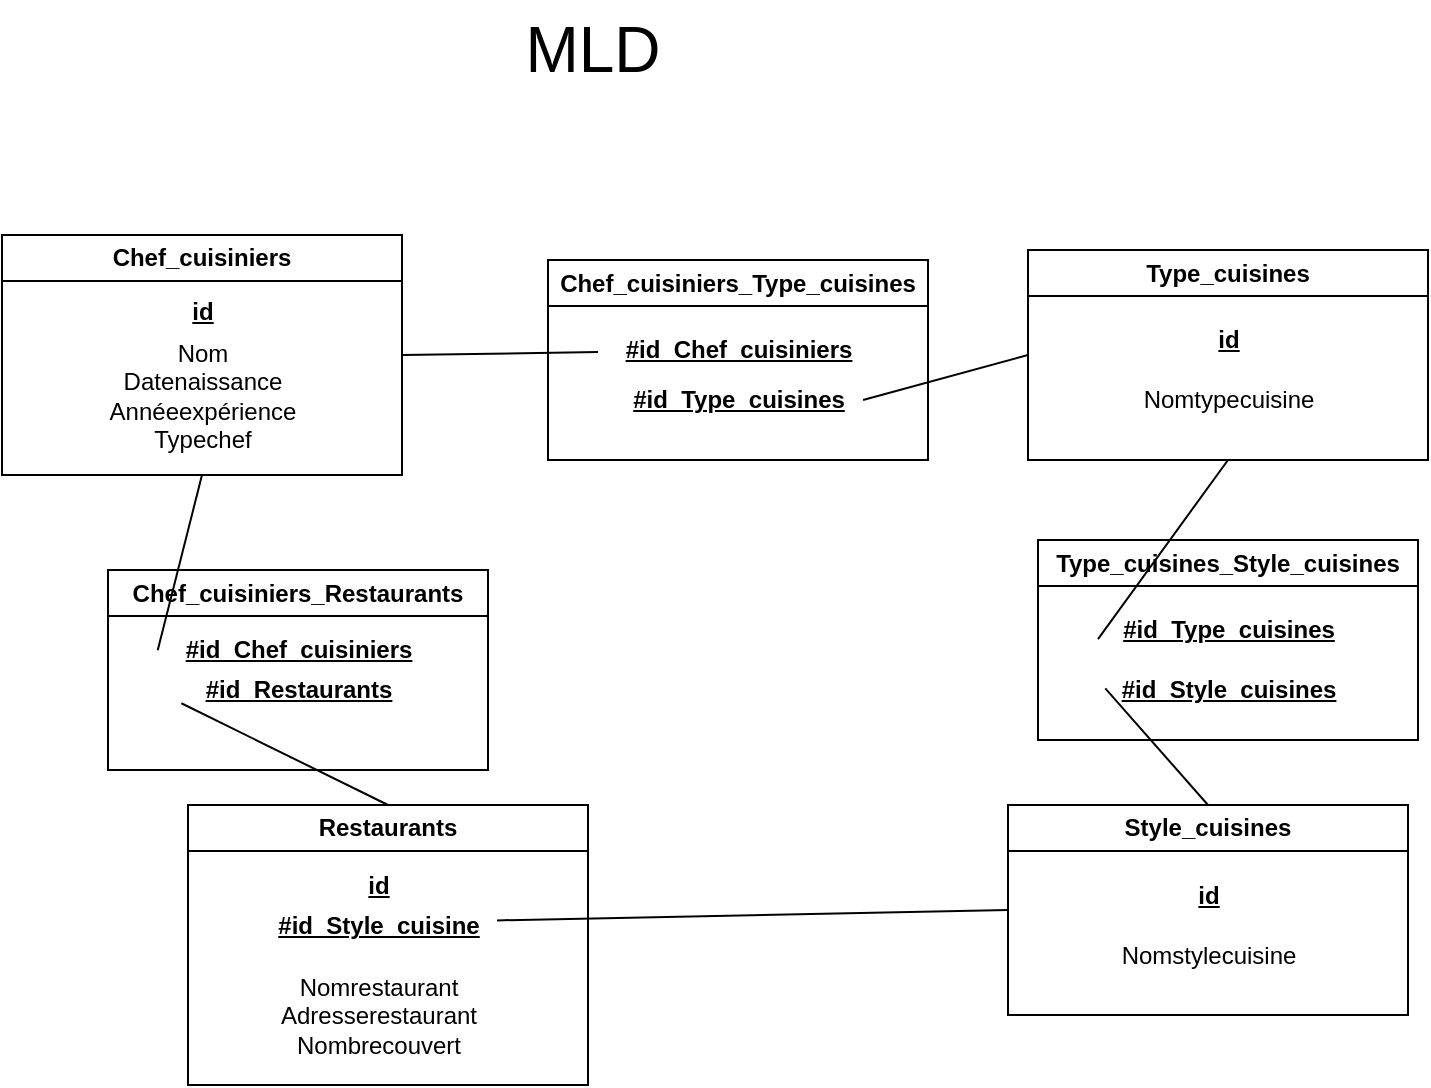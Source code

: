 <mxfile version="26.1.1">
  <diagram name="Page-1" id="q0A9ikqKJdquw8Hac-C8">
    <mxGraphModel dx="1221" dy="1992" grid="1" gridSize="10" guides="1" tooltips="1" connect="1" arrows="1" fold="1" page="1" pageScale="1" pageWidth="827" pageHeight="1169" math="0" shadow="0">
      <root>
        <mxCell id="0" />
        <mxCell id="1" parent="0" />
        <mxCell id="JstbfSH8RtNPnBw-VqSM-1" value="&lt;font style=&quot;font-size: 32px;&quot;&gt;MLD&lt;/font&gt;" style="text;html=1;align=center;verticalAlign=middle;resizable=0;points=[];autosize=1;strokeColor=none;fillColor=none;" vertex="1" parent="1">
          <mxGeometry x="350" y="-40" width="90" height="50" as="geometry" />
        </mxCell>
        <mxCell id="JstbfSH8RtNPnBw-VqSM-2" value="Chef_cuisiniers" style="swimlane;whiteSpace=wrap;html=1;" vertex="1" parent="1">
          <mxGeometry x="100" y="77.5" width="200" height="120" as="geometry" />
        </mxCell>
        <mxCell id="JstbfSH8RtNPnBw-VqSM-3" value="&lt;b&gt;&lt;u&gt;id&lt;/u&gt;&lt;/b&gt;&lt;div&gt;&lt;b&gt;&lt;u&gt;&lt;br&gt;&lt;/u&gt;&lt;/b&gt;&lt;/div&gt;" style="text;html=1;align=center;verticalAlign=middle;resizable=0;points=[];autosize=1;strokeColor=none;fillColor=none;" vertex="1" parent="JstbfSH8RtNPnBw-VqSM-2">
          <mxGeometry x="85" y="25" width="30" height="40" as="geometry" />
        </mxCell>
        <mxCell id="JstbfSH8RtNPnBw-VqSM-4" value="Nom&lt;div&gt;Datenaissance&lt;/div&gt;&lt;div&gt;Annéeexpérience&lt;/div&gt;&lt;div&gt;Typechef&lt;/div&gt;" style="text;html=1;align=center;verticalAlign=middle;resizable=0;points=[];autosize=1;strokeColor=none;fillColor=none;" vertex="1" parent="JstbfSH8RtNPnBw-VqSM-2">
          <mxGeometry x="40" y="45" width="120" height="70" as="geometry" />
        </mxCell>
        <mxCell id="JstbfSH8RtNPnBw-VqSM-5" value="Style_cuisines" style="swimlane;whiteSpace=wrap;html=1;" vertex="1" parent="1">
          <mxGeometry x="603" y="362.5" width="200" height="105" as="geometry" />
        </mxCell>
        <mxCell id="JstbfSH8RtNPnBw-VqSM-6" value="&lt;b&gt;&lt;u&gt;id&lt;/u&gt;&lt;/b&gt;" style="text;html=1;align=center;verticalAlign=middle;resizable=0;points=[];autosize=1;strokeColor=none;fillColor=none;" vertex="1" parent="JstbfSH8RtNPnBw-VqSM-5">
          <mxGeometry x="85" y="30" width="30" height="30" as="geometry" />
        </mxCell>
        <mxCell id="JstbfSH8RtNPnBw-VqSM-7" value="Nomstylecuisine" style="text;html=1;align=center;verticalAlign=middle;resizable=0;points=[];autosize=1;strokeColor=none;fillColor=none;" vertex="1" parent="JstbfSH8RtNPnBw-VqSM-5">
          <mxGeometry x="45" y="60" width="110" height="30" as="geometry" />
        </mxCell>
        <mxCell id="JstbfSH8RtNPnBw-VqSM-8" value="Restaurants" style="swimlane;whiteSpace=wrap;html=1;" vertex="1" parent="1">
          <mxGeometry x="193" y="362.5" width="200" height="140" as="geometry" />
        </mxCell>
        <mxCell id="JstbfSH8RtNPnBw-VqSM-9" value="&lt;div&gt;&lt;b&gt;&lt;u&gt;#id_Style_cuisine&lt;/u&gt;&lt;/b&gt;&lt;/div&gt;" style="text;html=1;align=center;verticalAlign=middle;resizable=0;points=[];autosize=1;strokeColor=none;fillColor=none;" vertex="1" parent="JstbfSH8RtNPnBw-VqSM-8">
          <mxGeometry x="35" y="45" width="120" height="30" as="geometry" />
        </mxCell>
        <mxCell id="JstbfSH8RtNPnBw-VqSM-10" value="Nomrestaurant&lt;div&gt;Adresserestaurant&lt;/div&gt;&lt;div&gt;Nombrecouvert&lt;/div&gt;" style="text;html=1;align=center;verticalAlign=middle;resizable=0;points=[];autosize=1;strokeColor=none;fillColor=none;" vertex="1" parent="JstbfSH8RtNPnBw-VqSM-8">
          <mxGeometry x="35" y="75" width="120" height="60" as="geometry" />
        </mxCell>
        <mxCell id="JstbfSH8RtNPnBw-VqSM-11" value="&lt;b&gt;&lt;u&gt;id&lt;/u&gt;&lt;/b&gt;" style="text;html=1;align=center;verticalAlign=middle;resizable=0;points=[];autosize=1;strokeColor=none;fillColor=none;" vertex="1" parent="JstbfSH8RtNPnBw-VqSM-8">
          <mxGeometry x="80" y="25" width="30" height="30" as="geometry" />
        </mxCell>
        <mxCell id="JstbfSH8RtNPnBw-VqSM-12" value="Type_cuisines" style="swimlane;whiteSpace=wrap;html=1;" vertex="1" parent="1">
          <mxGeometry x="613" y="85" width="200" height="105" as="geometry" />
        </mxCell>
        <mxCell id="JstbfSH8RtNPnBw-VqSM-13" value="&lt;b&gt;&lt;u&gt;id&lt;/u&gt;&lt;/b&gt;" style="text;html=1;align=center;verticalAlign=middle;resizable=0;points=[];autosize=1;strokeColor=none;fillColor=none;" vertex="1" parent="JstbfSH8RtNPnBw-VqSM-12">
          <mxGeometry x="85" y="30" width="30" height="30" as="geometry" />
        </mxCell>
        <mxCell id="JstbfSH8RtNPnBw-VqSM-14" value="Nomtypecuisine" style="text;html=1;align=center;verticalAlign=middle;resizable=0;points=[];autosize=1;strokeColor=none;fillColor=none;" vertex="1" parent="JstbfSH8RtNPnBw-VqSM-12">
          <mxGeometry x="45" y="60" width="110" height="30" as="geometry" />
        </mxCell>
        <mxCell id="JstbfSH8RtNPnBw-VqSM-15" value="Chef_cuisiniers_Type_cuisines" style="swimlane;whiteSpace=wrap;html=1;" vertex="1" parent="1">
          <mxGeometry x="373" y="90" width="190" height="100" as="geometry" />
        </mxCell>
        <mxCell id="JstbfSH8RtNPnBw-VqSM-16" value="&lt;b&gt;&lt;u&gt;#id_Chef_cuisiniers&lt;/u&gt;&lt;/b&gt;" style="text;html=1;align=center;verticalAlign=middle;resizable=0;points=[];autosize=1;strokeColor=none;fillColor=none;" vertex="1" parent="JstbfSH8RtNPnBw-VqSM-15">
          <mxGeometry x="25" y="30" width="140" height="30" as="geometry" />
        </mxCell>
        <mxCell id="JstbfSH8RtNPnBw-VqSM-17" value="&lt;b&gt;&lt;u&gt;#id_Type_cuisines&lt;/u&gt;&lt;/b&gt;" style="text;html=1;align=center;verticalAlign=middle;resizable=0;points=[];autosize=1;strokeColor=none;fillColor=none;" vertex="1" parent="JstbfSH8RtNPnBw-VqSM-15">
          <mxGeometry x="30" y="55" width="130" height="30" as="geometry" />
        </mxCell>
        <mxCell id="JstbfSH8RtNPnBw-VqSM-18" value="" style="endArrow=none;html=1;rounded=0;entryX=1;entryY=0.5;entryDx=0;entryDy=0;" edge="1" parent="1" source="JstbfSH8RtNPnBw-VqSM-16" target="JstbfSH8RtNPnBw-VqSM-2">
          <mxGeometry width="50" height="50" relative="1" as="geometry">
            <mxPoint x="293" y="250" as="sourcePoint" />
            <mxPoint x="343" y="200" as="targetPoint" />
          </mxGeometry>
        </mxCell>
        <mxCell id="JstbfSH8RtNPnBw-VqSM-19" value="" style="endArrow=none;html=1;rounded=0;entryX=0;entryY=0.5;entryDx=0;entryDy=0;exitX=0.981;exitY=0.499;exitDx=0;exitDy=0;exitPerimeter=0;" edge="1" parent="1" source="JstbfSH8RtNPnBw-VqSM-17" target="JstbfSH8RtNPnBw-VqSM-12">
          <mxGeometry width="50" height="50" relative="1" as="geometry">
            <mxPoint x="553" y="260" as="sourcePoint" />
            <mxPoint x="603" y="210" as="targetPoint" />
          </mxGeometry>
        </mxCell>
        <mxCell id="JstbfSH8RtNPnBw-VqSM-20" value="Type_cuisines_Style_cuisines" style="swimlane;whiteSpace=wrap;html=1;" vertex="1" parent="1">
          <mxGeometry x="618" y="230" width="190" height="100" as="geometry" />
        </mxCell>
        <mxCell id="JstbfSH8RtNPnBw-VqSM-21" value="&lt;b&gt;&lt;u&gt;#id_Type_cuisines&lt;/u&gt;&lt;/b&gt;" style="text;html=1;align=center;verticalAlign=middle;resizable=0;points=[];autosize=1;strokeColor=none;fillColor=none;" vertex="1" parent="JstbfSH8RtNPnBw-VqSM-20">
          <mxGeometry x="30" y="30" width="130" height="30" as="geometry" />
        </mxCell>
        <mxCell id="JstbfSH8RtNPnBw-VqSM-22" value="&lt;b&gt;&lt;u&gt;#id_Style_cuisines&lt;/u&gt;&lt;/b&gt;" style="text;html=1;align=center;verticalAlign=middle;resizable=0;points=[];autosize=1;strokeColor=none;fillColor=none;" vertex="1" parent="JstbfSH8RtNPnBw-VqSM-20">
          <mxGeometry x="30" y="60" width="130" height="30" as="geometry" />
        </mxCell>
        <mxCell id="JstbfSH8RtNPnBw-VqSM-23" value="" style="endArrow=none;html=1;rounded=0;entryX=0.5;entryY=1;entryDx=0;entryDy=0;exitX=0;exitY=0.651;exitDx=0;exitDy=0;exitPerimeter=0;" edge="1" parent="1" source="JstbfSH8RtNPnBw-VqSM-21" target="JstbfSH8RtNPnBw-VqSM-12">
          <mxGeometry width="50" height="50" relative="1" as="geometry">
            <mxPoint x="523" y="300" as="sourcePoint" />
            <mxPoint x="573" y="250" as="targetPoint" />
          </mxGeometry>
        </mxCell>
        <mxCell id="JstbfSH8RtNPnBw-VqSM-24" value="" style="endArrow=none;html=1;rounded=0;entryX=0.028;entryY=0.472;entryDx=0;entryDy=0;entryPerimeter=0;exitX=0.5;exitY=0;exitDx=0;exitDy=0;" edge="1" parent="1" source="JstbfSH8RtNPnBw-VqSM-5" target="JstbfSH8RtNPnBw-VqSM-22">
          <mxGeometry width="50" height="50" relative="1" as="geometry">
            <mxPoint x="483" y="320" as="sourcePoint" />
            <mxPoint x="533" y="270" as="targetPoint" />
          </mxGeometry>
        </mxCell>
        <mxCell id="JstbfSH8RtNPnBw-VqSM-25" value="" style="endArrow=none;html=1;rounded=0;exitX=0.996;exitY=0.423;exitDx=0;exitDy=0;exitPerimeter=0;entryX=0;entryY=0.5;entryDx=0;entryDy=0;" edge="1" parent="1" source="JstbfSH8RtNPnBw-VqSM-9" target="JstbfSH8RtNPnBw-VqSM-5">
          <mxGeometry width="50" height="50" relative="1" as="geometry">
            <mxPoint x="263" y="320" as="sourcePoint" />
            <mxPoint x="313" y="270" as="targetPoint" />
          </mxGeometry>
        </mxCell>
        <mxCell id="JstbfSH8RtNPnBw-VqSM-26" value="Chef_cuisiniers_Restaurants" style="swimlane;whiteSpace=wrap;html=1;" vertex="1" parent="1">
          <mxGeometry x="153" y="245" width="190" height="100" as="geometry" />
        </mxCell>
        <mxCell id="JstbfSH8RtNPnBw-VqSM-27" value="&lt;b&gt;&lt;u&gt;#id_Chef_cuisiniers&lt;/u&gt;&lt;/b&gt;" style="text;html=1;align=center;verticalAlign=middle;resizable=0;points=[];autosize=1;strokeColor=none;fillColor=none;" vertex="1" parent="JstbfSH8RtNPnBw-VqSM-26">
          <mxGeometry x="25" y="25" width="140" height="30" as="geometry" />
        </mxCell>
        <mxCell id="JstbfSH8RtNPnBw-VqSM-28" value="&lt;b&gt;&lt;u&gt;#id_Restaurants&lt;/u&gt;&lt;/b&gt;" style="text;html=1;align=center;verticalAlign=middle;resizable=0;points=[];autosize=1;strokeColor=none;fillColor=none;" vertex="1" parent="JstbfSH8RtNPnBw-VqSM-26">
          <mxGeometry x="35" y="45" width="120" height="30" as="geometry" />
        </mxCell>
        <mxCell id="JstbfSH8RtNPnBw-VqSM-29" value="" style="endArrow=none;html=1;rounded=0;entryX=0.5;entryY=0;entryDx=0;entryDy=0;exitX=0.014;exitY=0.721;exitDx=0;exitDy=0;exitPerimeter=0;" edge="1" parent="1" source="JstbfSH8RtNPnBw-VqSM-28" target="JstbfSH8RtNPnBw-VqSM-8">
          <mxGeometry width="50" height="50" relative="1" as="geometry">
            <mxPoint x="113" y="430" as="sourcePoint" />
            <mxPoint x="163" y="380" as="targetPoint" />
          </mxGeometry>
        </mxCell>
        <mxCell id="JstbfSH8RtNPnBw-VqSM-30" value="" style="endArrow=none;html=1;rounded=0;entryX=-0.001;entryY=0.504;entryDx=0;entryDy=0;entryPerimeter=0;exitX=0.5;exitY=1;exitDx=0;exitDy=0;" edge="1" parent="1" source="JstbfSH8RtNPnBw-VqSM-2" target="JstbfSH8RtNPnBw-VqSM-27">
          <mxGeometry width="50" height="50" relative="1" as="geometry">
            <mxPoint x="63" y="330" as="sourcePoint" />
            <mxPoint x="113" y="280" as="targetPoint" />
          </mxGeometry>
        </mxCell>
      </root>
    </mxGraphModel>
  </diagram>
</mxfile>

